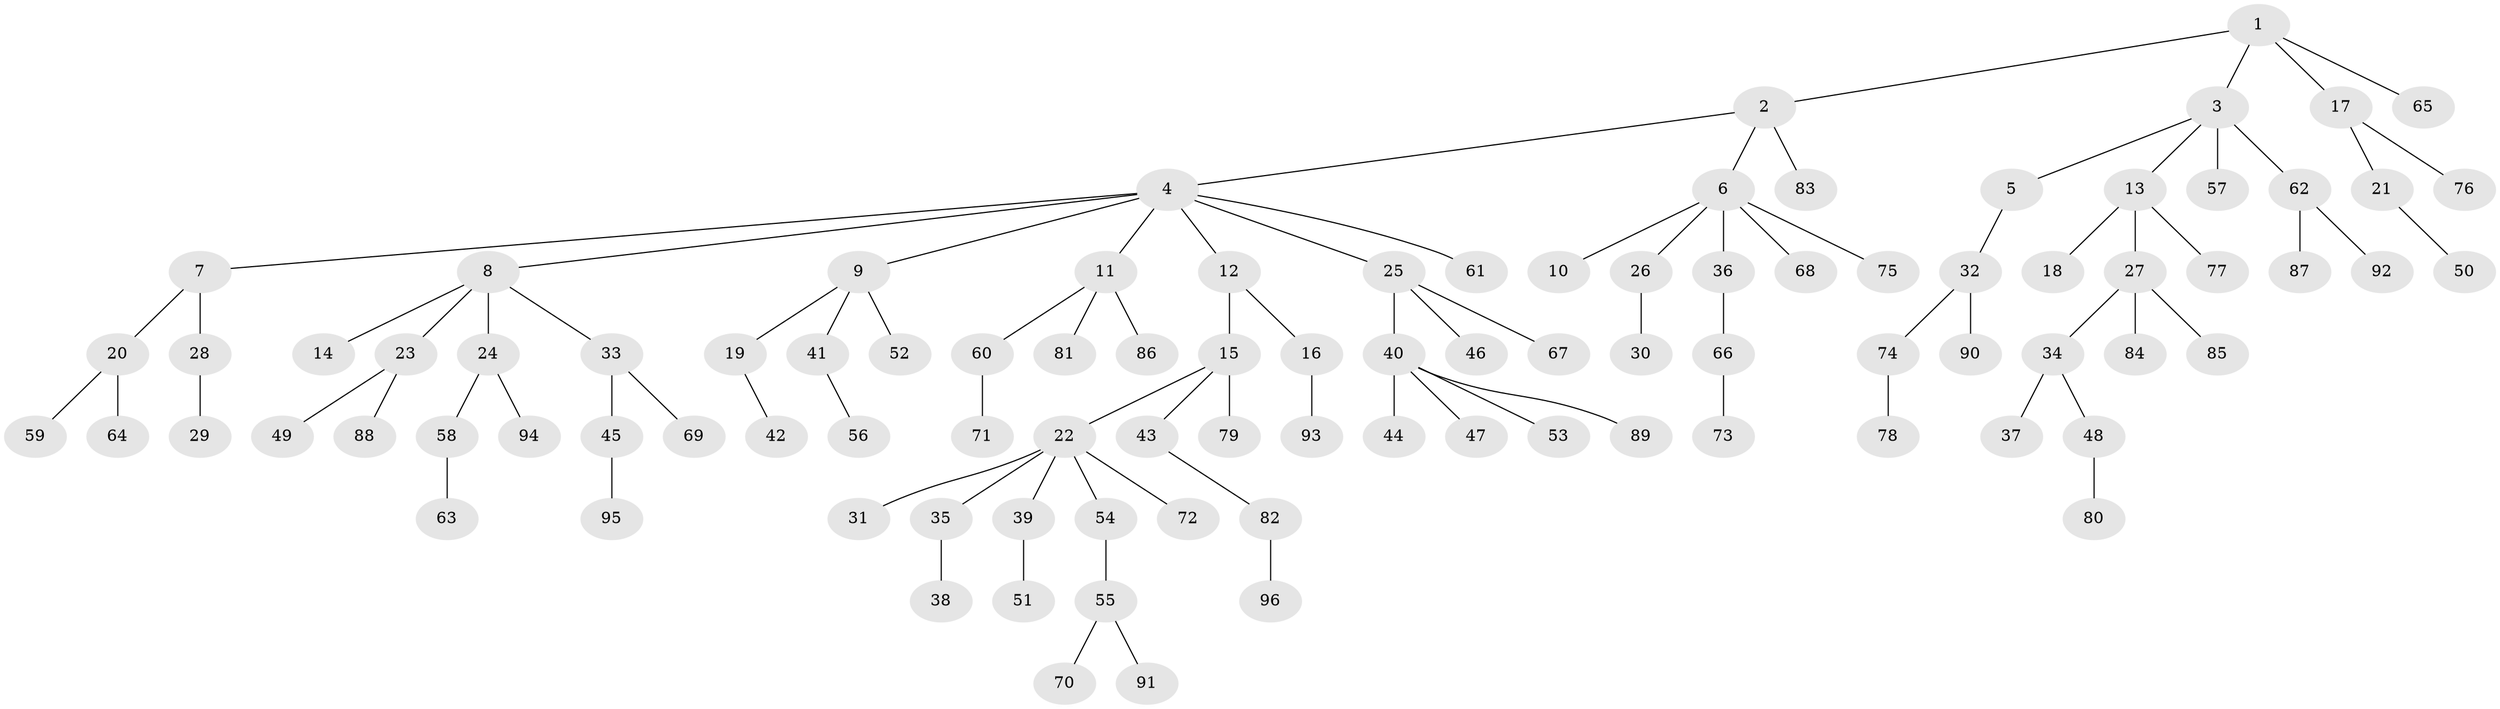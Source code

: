 // Generated by graph-tools (version 1.1) at 2025/15/03/09/25 04:15:42]
// undirected, 96 vertices, 95 edges
graph export_dot {
graph [start="1"]
  node [color=gray90,style=filled];
  1;
  2;
  3;
  4;
  5;
  6;
  7;
  8;
  9;
  10;
  11;
  12;
  13;
  14;
  15;
  16;
  17;
  18;
  19;
  20;
  21;
  22;
  23;
  24;
  25;
  26;
  27;
  28;
  29;
  30;
  31;
  32;
  33;
  34;
  35;
  36;
  37;
  38;
  39;
  40;
  41;
  42;
  43;
  44;
  45;
  46;
  47;
  48;
  49;
  50;
  51;
  52;
  53;
  54;
  55;
  56;
  57;
  58;
  59;
  60;
  61;
  62;
  63;
  64;
  65;
  66;
  67;
  68;
  69;
  70;
  71;
  72;
  73;
  74;
  75;
  76;
  77;
  78;
  79;
  80;
  81;
  82;
  83;
  84;
  85;
  86;
  87;
  88;
  89;
  90;
  91;
  92;
  93;
  94;
  95;
  96;
  1 -- 2;
  1 -- 3;
  1 -- 17;
  1 -- 65;
  2 -- 4;
  2 -- 6;
  2 -- 83;
  3 -- 5;
  3 -- 13;
  3 -- 57;
  3 -- 62;
  4 -- 7;
  4 -- 8;
  4 -- 9;
  4 -- 11;
  4 -- 12;
  4 -- 25;
  4 -- 61;
  5 -- 32;
  6 -- 10;
  6 -- 26;
  6 -- 36;
  6 -- 68;
  6 -- 75;
  7 -- 20;
  7 -- 28;
  8 -- 14;
  8 -- 23;
  8 -- 24;
  8 -- 33;
  9 -- 19;
  9 -- 41;
  9 -- 52;
  11 -- 60;
  11 -- 81;
  11 -- 86;
  12 -- 15;
  12 -- 16;
  13 -- 18;
  13 -- 27;
  13 -- 77;
  15 -- 22;
  15 -- 43;
  15 -- 79;
  16 -- 93;
  17 -- 21;
  17 -- 76;
  19 -- 42;
  20 -- 59;
  20 -- 64;
  21 -- 50;
  22 -- 31;
  22 -- 35;
  22 -- 39;
  22 -- 54;
  22 -- 72;
  23 -- 49;
  23 -- 88;
  24 -- 58;
  24 -- 94;
  25 -- 40;
  25 -- 46;
  25 -- 67;
  26 -- 30;
  27 -- 34;
  27 -- 84;
  27 -- 85;
  28 -- 29;
  32 -- 74;
  32 -- 90;
  33 -- 45;
  33 -- 69;
  34 -- 37;
  34 -- 48;
  35 -- 38;
  36 -- 66;
  39 -- 51;
  40 -- 44;
  40 -- 47;
  40 -- 53;
  40 -- 89;
  41 -- 56;
  43 -- 82;
  45 -- 95;
  48 -- 80;
  54 -- 55;
  55 -- 70;
  55 -- 91;
  58 -- 63;
  60 -- 71;
  62 -- 87;
  62 -- 92;
  66 -- 73;
  74 -- 78;
  82 -- 96;
}
